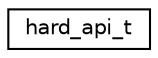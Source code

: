 digraph "Graphical Class Hierarchy"
{
 // LATEX_PDF_SIZE
  edge [fontname="Helvetica",fontsize="10",labelfontname="Helvetica",labelfontsize="10"];
  node [fontname="Helvetica",fontsize="10",shape=record];
  rankdir="LR";
  Node0 [label="hard_api_t",height=0.2,width=0.4,color="black", fillcolor="white", style="filled",URL="$structhard__api__t.html",tooltip="ROM Hard-API."];
}
